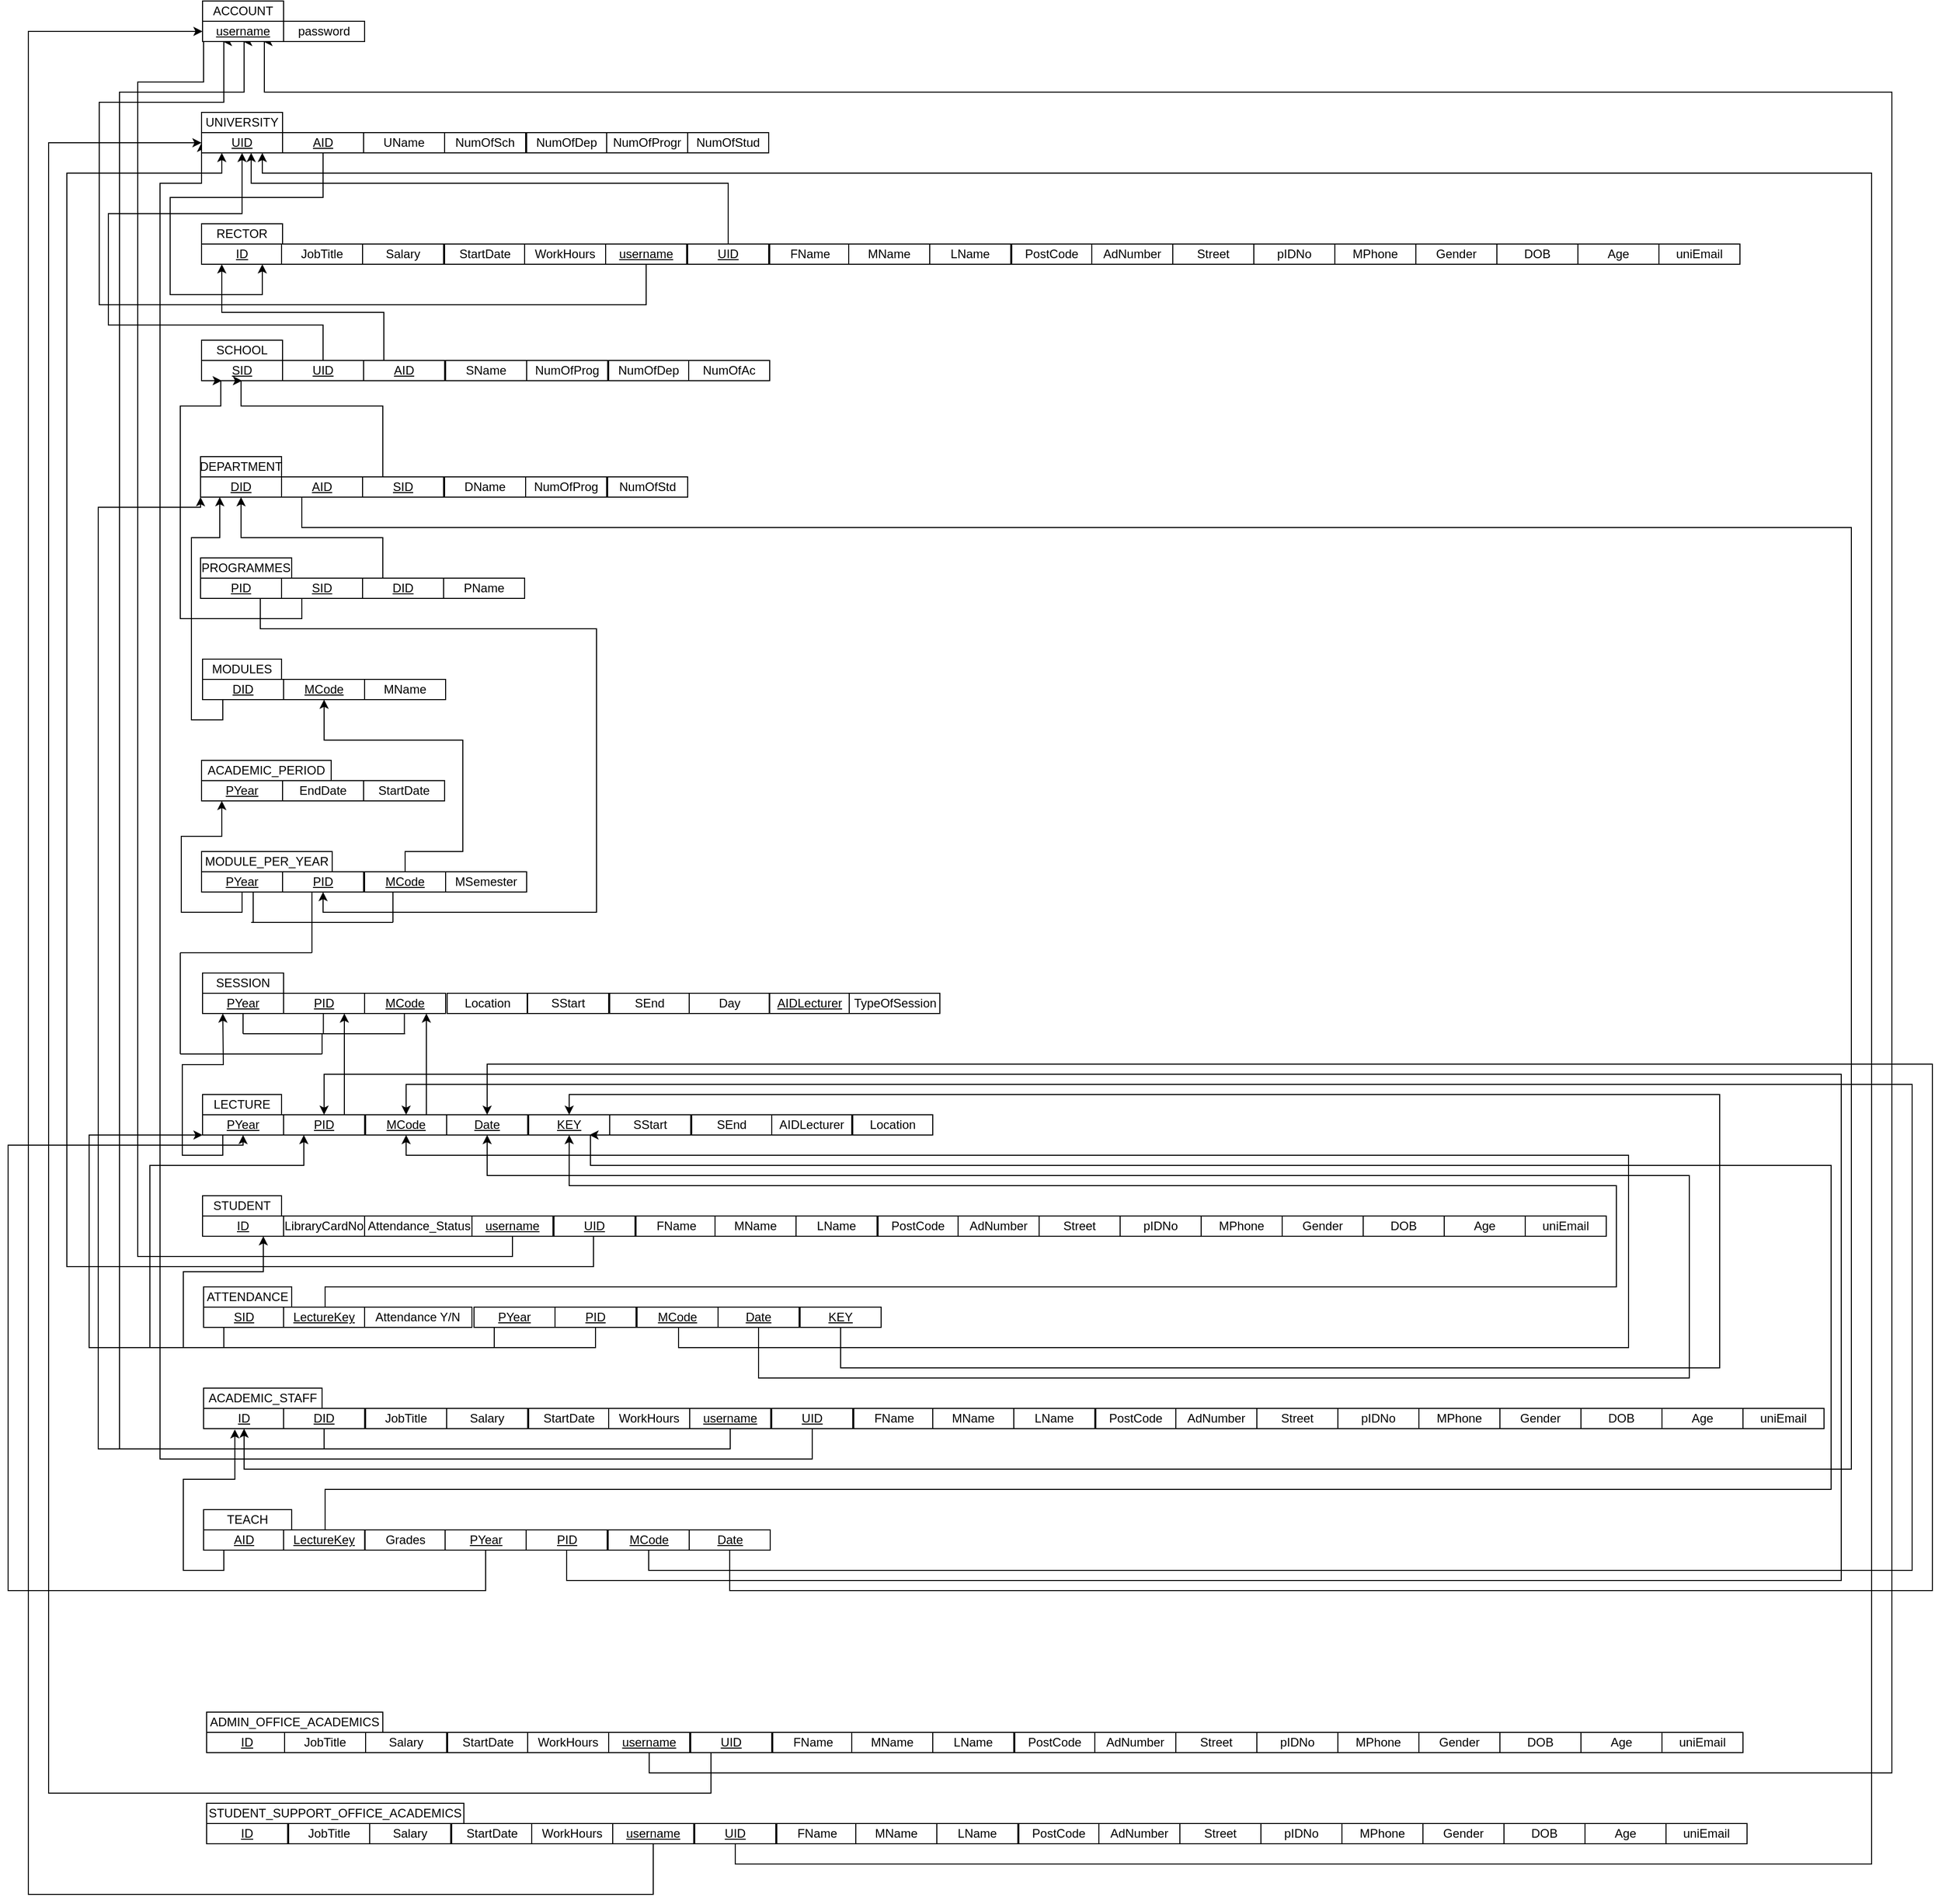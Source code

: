 <mxfile version="12.4.3" type="device" pages="1"><diagram id="Sl7F5r9Hze9BeYUYk-6X" name="Page-1"><mxGraphModel dx="3731" dy="1933" grid="1" gridSize="10" guides="1" tooltips="1" connect="1" arrows="1" fold="1" page="1" pageScale="1" pageWidth="1654" pageHeight="2336" math="0" shadow="0"><root><mxCell id="0"/><mxCell id="1" parent="0"/><mxCell id="nQgm9QB80G5k59cQRnIC-280" style="edgeStyle=orthogonalEdgeStyle;rounded=0;orthogonalLoop=1;jettySize=auto;html=1;exitX=0.5;exitY=1;exitDx=0;exitDy=0;entryX=0.25;entryY=1;entryDx=0;entryDy=0;" edge="1" parent="1" source="nQgm9QB80G5k59cQRnIC-277" target="nQgm9QB80G5k59cQRnIC-40"><mxGeometry relative="1" as="geometry"><Array as="points"><mxPoint x="460" y="530"/><mxPoint x="-80" y="530"/><mxPoint x="-80" y="330"/><mxPoint x="43" y="330"/></Array></mxGeometry></mxCell><mxCell id="nQgm9QB80G5k59cQRnIC-295" style="edgeStyle=orthogonalEdgeStyle;rounded=0;orthogonalLoop=1;jettySize=auto;html=1;exitX=0.5;exitY=1;exitDx=0;exitDy=0;entryX=0;entryY=0.5;entryDx=0;entryDy=0;" edge="1" parent="1" source="nQgm9QB80G5k59cQRnIC-294" target="nQgm9QB80G5k59cQRnIC-40"><mxGeometry relative="1" as="geometry"><Array as="points"><mxPoint x="328" y="1470"/><mxPoint x="-42" y="1470"/><mxPoint x="-42" y="310"/><mxPoint x="23" y="310"/></Array></mxGeometry></mxCell><mxCell id="nQgm9QB80G5k59cQRnIC-317" style="edgeStyle=orthogonalEdgeStyle;rounded=0;orthogonalLoop=1;jettySize=auto;html=1;exitX=0.5;exitY=1;exitDx=0;exitDy=0;entryX=0.5;entryY=1;entryDx=0;entryDy=0;" edge="1" parent="1" source="nQgm9QB80G5k59cQRnIC-316" target="nQgm9QB80G5k59cQRnIC-40"><mxGeometry relative="1" as="geometry"><Array as="points"><mxPoint x="543" y="1660"/><mxPoint x="-60" y="1660"/><mxPoint x="-60" y="320"/><mxPoint x="63" y="320"/></Array></mxGeometry></mxCell><mxCell id="nQgm9QB80G5k59cQRnIC-356" style="edgeStyle=orthogonalEdgeStyle;rounded=0;orthogonalLoop=1;jettySize=auto;html=1;exitX=0.5;exitY=1;exitDx=0;exitDy=0;entryX=0.75;entryY=1;entryDx=0;entryDy=0;" edge="1" parent="1" source="nQgm9QB80G5k59cQRnIC-353" target="nQgm9QB80G5k59cQRnIC-40"><mxGeometry relative="1" as="geometry"><mxPoint x="90" y="90" as="targetPoint"/><Array as="points"><mxPoint x="463" y="1980"/><mxPoint x="1690" y="1980"/><mxPoint x="1690" y="320"/><mxPoint x="83" y="320"/></Array></mxGeometry></mxCell><mxCell id="nQgm9QB80G5k59cQRnIC-40" value="username" style="rounded=0;whiteSpace=wrap;html=1;fontStyle=4" vertex="1" parent="1"><mxGeometry x="22" y="250" width="80" height="20" as="geometry"/></mxCell><mxCell id="nQgm9QB80G5k59cQRnIC-41" value="password" style="rounded=0;whiteSpace=wrap;html=1;fontStyle=0" vertex="1" parent="1"><mxGeometry x="102" y="250" width="80" height="20" as="geometry"/></mxCell><mxCell id="nQgm9QB80G5k59cQRnIC-50" value="ACCOUNT" style="rounded=0;whiteSpace=wrap;html=1;" vertex="1" parent="1"><mxGeometry x="22" y="230" width="80" height="20" as="geometry"/></mxCell><mxCell id="nQgm9QB80G5k59cQRnIC-296" style="edgeStyle=orthogonalEdgeStyle;rounded=0;orthogonalLoop=1;jettySize=auto;html=1;entryX=0.5;entryY=0;entryDx=0;entryDy=0;exitX=0.5;exitY=0;exitDx=0;exitDy=0;" edge="1" parent="1" source="nQgm9QB80G5k59cQRnIC-275"><mxGeometry relative="1" as="geometry"><mxPoint x="70" y="380" as="targetPoint"/><Array as="points"><mxPoint x="541" y="410"/><mxPoint x="70" y="410"/><mxPoint x="70" y="380"/></Array></mxGeometry></mxCell><mxCell id="nQgm9QB80G5k59cQRnIC-297" style="edgeStyle=orthogonalEdgeStyle;rounded=0;orthogonalLoop=1;jettySize=auto;html=1;exitX=0.5;exitY=1;exitDx=0;exitDy=0;entryX=0.25;entryY=1;entryDx=0;entryDy=0;" edge="1" parent="1" source="nQgm9QB80G5k59cQRnIC-293" target="nQgm9QB80G5k59cQRnIC-70"><mxGeometry relative="1" as="geometry"><Array as="points"><mxPoint x="408" y="1480"/><mxPoint x="-112" y="1480"/><mxPoint x="-112" y="400"/><mxPoint x="41" y="400"/></Array></mxGeometry></mxCell><mxCell id="nQgm9QB80G5k59cQRnIC-359" style="edgeStyle=orthogonalEdgeStyle;rounded=0;orthogonalLoop=1;jettySize=auto;html=1;entryX=0.5;entryY=1;entryDx=0;entryDy=0;exitX=0.5;exitY=1;exitDx=0;exitDy=0;" edge="1" parent="1" source="nQgm9QB80G5k59cQRnIC-314"><mxGeometry relative="1" as="geometry"><mxPoint x="21" y="370" as="targetPoint"/><Array as="points"><mxPoint x="624" y="1670"/><mxPoint x="-20" y="1670"/><mxPoint x="-20" y="410"/><mxPoint x="21" y="410"/></Array></mxGeometry></mxCell><mxCell id="nQgm9QB80G5k59cQRnIC-70" value="UID" style="rounded=0;whiteSpace=wrap;html=1;fontStyle=4" vertex="1" parent="1"><mxGeometry x="21" y="360" width="80" height="20" as="geometry"/></mxCell><mxCell id="nQgm9QB80G5k59cQRnIC-93" style="edgeStyle=orthogonalEdgeStyle;rounded=0;orthogonalLoop=1;jettySize=auto;html=1;exitX=0.5;exitY=1;exitDx=0;exitDy=0;entryX=0.75;entryY=1;entryDx=0;entryDy=0;" edge="1" parent="1" source="nQgm9QB80G5k59cQRnIC-71" target="nQgm9QB80G5k59cQRnIC-84"><mxGeometry relative="1" as="geometry"><Array as="points"><mxPoint x="141" y="424"/><mxPoint x="-10" y="424"/><mxPoint x="-10" y="520"/><mxPoint x="81" y="520"/></Array></mxGeometry></mxCell><mxCell id="nQgm9QB80G5k59cQRnIC-71" value="AID" style="rounded=0;whiteSpace=wrap;html=1;fontStyle=4" vertex="1" parent="1"><mxGeometry x="101" y="360" width="80" height="20" as="geometry"/></mxCell><mxCell id="nQgm9QB80G5k59cQRnIC-72" value="NumOfSch" style="rounded=0;whiteSpace=wrap;html=1;" vertex="1" parent="1"><mxGeometry x="261" y="360" width="80" height="20" as="geometry"/></mxCell><mxCell id="nQgm9QB80G5k59cQRnIC-73" value="UName" style="rounded=0;whiteSpace=wrap;html=1;" vertex="1" parent="1"><mxGeometry x="181" y="360" width="80" height="20" as="geometry"/></mxCell><mxCell id="nQgm9QB80G5k59cQRnIC-74" value="NumOfDep" style="rounded=0;whiteSpace=wrap;html=1;" vertex="1" parent="1"><mxGeometry x="342" y="360" width="79" height="20" as="geometry"/></mxCell><mxCell id="nQgm9QB80G5k59cQRnIC-76" value="NumOfProgr" style="rounded=0;whiteSpace=wrap;html=1;" vertex="1" parent="1"><mxGeometry x="421" y="360" width="80" height="20" as="geometry"/></mxCell><mxCell id="nQgm9QB80G5k59cQRnIC-77" value="NumOfStud" style="rounded=0;whiteSpace=wrap;html=1;" vertex="1" parent="1"><mxGeometry x="501" y="360" width="80" height="20" as="geometry"/></mxCell><mxCell id="nQgm9QB80G5k59cQRnIC-78" value="UNIVERSITY" style="rounded=0;whiteSpace=wrap;html=1;" vertex="1" parent="1"><mxGeometry x="21" y="340" width="80" height="20" as="geometry"/></mxCell><mxCell id="nQgm9QB80G5k59cQRnIC-84" value="ID" style="rounded=0;whiteSpace=wrap;html=1;fontStyle=4" vertex="1" parent="1"><mxGeometry x="21" y="470" width="80" height="20" as="geometry"/></mxCell><mxCell id="nQgm9QB80G5k59cQRnIC-91" value="RECTOR" style="rounded=0;whiteSpace=wrap;html=1;" vertex="1" parent="1"><mxGeometry x="21" y="450" width="80" height="20" as="geometry"/></mxCell><mxCell id="nQgm9QB80G5k59cQRnIC-96" value="SID" style="rounded=0;whiteSpace=wrap;html=1;fontStyle=4" vertex="1" parent="1"><mxGeometry x="21" y="585" width="80" height="20" as="geometry"/></mxCell><mxCell id="nQgm9QB80G5k59cQRnIC-107" style="edgeStyle=orthogonalEdgeStyle;rounded=0;orthogonalLoop=1;jettySize=auto;html=1;exitX=0.5;exitY=0;exitDx=0;exitDy=0;entryX=0.5;entryY=1;entryDx=0;entryDy=0;" edge="1" parent="1" source="nQgm9QB80G5k59cQRnIC-97" target="nQgm9QB80G5k59cQRnIC-70"><mxGeometry relative="1" as="geometry"><Array as="points"><mxPoint x="141" y="550"/><mxPoint x="-71" y="550"/><mxPoint x="-71" y="440"/><mxPoint x="61" y="440"/></Array></mxGeometry></mxCell><mxCell id="nQgm9QB80G5k59cQRnIC-97" value="UID" style="rounded=0;whiteSpace=wrap;html=1;fontStyle=4" vertex="1" parent="1"><mxGeometry x="101" y="585" width="80" height="20" as="geometry"/></mxCell><mxCell id="nQgm9QB80G5k59cQRnIC-98" value="NumOfProg" style="rounded=0;whiteSpace=wrap;html=1;" vertex="1" parent="1"><mxGeometry x="342" y="585" width="80" height="20" as="geometry"/></mxCell><mxCell id="nQgm9QB80G5k59cQRnIC-106" style="edgeStyle=orthogonalEdgeStyle;rounded=0;orthogonalLoop=1;jettySize=auto;html=1;exitX=0.25;exitY=0;exitDx=0;exitDy=0;entryX=0.25;entryY=1;entryDx=0;entryDy=0;" edge="1" parent="1" source="nQgm9QB80G5k59cQRnIC-99" target="nQgm9QB80G5k59cQRnIC-84"><mxGeometry relative="1" as="geometry"/></mxCell><mxCell id="nQgm9QB80G5k59cQRnIC-99" value="AID" style="rounded=0;whiteSpace=wrap;html=1;fontStyle=4" vertex="1" parent="1"><mxGeometry x="181" y="585" width="80" height="20" as="geometry"/></mxCell><mxCell id="nQgm9QB80G5k59cQRnIC-100" value="NumOfDep" style="rounded=0;whiteSpace=wrap;html=1;" vertex="1" parent="1"><mxGeometry x="423" y="585" width="79" height="20" as="geometry"/></mxCell><mxCell id="nQgm9QB80G5k59cQRnIC-101" value="NumOfAc" style="rounded=0;whiteSpace=wrap;html=1;" vertex="1" parent="1"><mxGeometry x="502" y="585" width="80" height="20" as="geometry"/></mxCell><mxCell id="nQgm9QB80G5k59cQRnIC-103" value="SCHOOL" style="rounded=0;whiteSpace=wrap;html=1;" vertex="1" parent="1"><mxGeometry x="21" y="565" width="80" height="20" as="geometry"/></mxCell><mxCell id="nQgm9QB80G5k59cQRnIC-108" value="SName" style="rounded=0;whiteSpace=wrap;html=1;fontStyle=0" vertex="1" parent="1"><mxGeometry x="262" y="585" width="80" height="20" as="geometry"/></mxCell><mxCell id="nQgm9QB80G5k59cQRnIC-109" value="DID" style="rounded=0;whiteSpace=wrap;html=1;fontStyle=4" vertex="1" parent="1"><mxGeometry x="20" y="700" width="80" height="20" as="geometry"/></mxCell><mxCell id="nQgm9QB80G5k59cQRnIC-230" style="edgeStyle=orthogonalEdgeStyle;rounded=0;orthogonalLoop=1;jettySize=auto;html=1;exitX=0.25;exitY=1;exitDx=0;exitDy=0;entryX=0.5;entryY=1;entryDx=0;entryDy=0;" edge="1" parent="1" source="nQgm9QB80G5k59cQRnIC-110" target="nQgm9QB80G5k59cQRnIC-226"><mxGeometry relative="1" as="geometry"><Array as="points"><mxPoint x="120" y="750"/><mxPoint x="1650" y="750"/><mxPoint x="1650" y="1680"/><mxPoint x="63" y="1680"/></Array></mxGeometry></mxCell><mxCell id="nQgm9QB80G5k59cQRnIC-110" value="AID" style="rounded=0;whiteSpace=wrap;html=1;fontStyle=4" vertex="1" parent="1"><mxGeometry x="100" y="700" width="80" height="20" as="geometry"/></mxCell><mxCell id="nQgm9QB80G5k59cQRnIC-111" value="NumOfProg" style="rounded=0;whiteSpace=wrap;html=1;" vertex="1" parent="1"><mxGeometry x="341" y="700" width="80" height="20" as="geometry"/></mxCell><mxCell id="nQgm9QB80G5k59cQRnIC-120" style="edgeStyle=orthogonalEdgeStyle;rounded=0;orthogonalLoop=1;jettySize=auto;html=1;exitX=0.25;exitY=0;exitDx=0;exitDy=0;entryX=0.5;entryY=1;entryDx=0;entryDy=0;" edge="1" parent="1" source="nQgm9QB80G5k59cQRnIC-112" target="nQgm9QB80G5k59cQRnIC-96"><mxGeometry relative="1" as="geometry"><Array as="points"><mxPoint x="200" y="630"/><mxPoint x="60" y="630"/></Array></mxGeometry></mxCell><mxCell id="nQgm9QB80G5k59cQRnIC-112" value="SID" style="rounded=0;whiteSpace=wrap;html=1;fontStyle=4" vertex="1" parent="1"><mxGeometry x="180" y="700" width="80" height="20" as="geometry"/></mxCell><mxCell id="nQgm9QB80G5k59cQRnIC-113" value="NumOfStd" style="rounded=0;whiteSpace=wrap;html=1;" vertex="1" parent="1"><mxGeometry x="422" y="700" width="79" height="20" as="geometry"/></mxCell><mxCell id="nQgm9QB80G5k59cQRnIC-115" value="DEPARTMENT" style="rounded=0;whiteSpace=wrap;html=1;" vertex="1" parent="1"><mxGeometry x="20" y="680" width="80" height="20" as="geometry"/></mxCell><mxCell id="nQgm9QB80G5k59cQRnIC-116" value="DName" style="rounded=0;whiteSpace=wrap;html=1;fontStyle=0" vertex="1" parent="1"><mxGeometry x="261" y="700" width="80" height="20" as="geometry"/></mxCell><mxCell id="nQgm9QB80G5k59cQRnIC-121" value="PID" style="rounded=0;whiteSpace=wrap;html=1;fontStyle=4" vertex="1" parent="1"><mxGeometry x="20" y="800" width="80" height="20" as="geometry"/></mxCell><mxCell id="nQgm9QB80G5k59cQRnIC-137" style="edgeStyle=orthogonalEdgeStyle;rounded=0;orthogonalLoop=1;jettySize=auto;html=1;exitX=0.25;exitY=1;exitDx=0;exitDy=0;entryX=0.25;entryY=1;entryDx=0;entryDy=0;" edge="1" parent="1" source="nQgm9QB80G5k59cQRnIC-122" target="nQgm9QB80G5k59cQRnIC-96"><mxGeometry relative="1" as="geometry"><Array as="points"><mxPoint x="120" y="840"/><mxPoint y="840"/><mxPoint y="630"/><mxPoint x="40" y="630"/></Array></mxGeometry></mxCell><mxCell id="nQgm9QB80G5k59cQRnIC-122" value="SID" style="rounded=0;whiteSpace=wrap;html=1;fontStyle=4" vertex="1" parent="1"><mxGeometry x="100" y="800" width="80" height="20" as="geometry"/></mxCell><mxCell id="nQgm9QB80G5k59cQRnIC-136" style="edgeStyle=orthogonalEdgeStyle;rounded=0;orthogonalLoop=1;jettySize=auto;html=1;exitX=0.25;exitY=0;exitDx=0;exitDy=0;entryX=0.5;entryY=1;entryDx=0;entryDy=0;" edge="1" parent="1" source="nQgm9QB80G5k59cQRnIC-124" target="nQgm9QB80G5k59cQRnIC-109"><mxGeometry relative="1" as="geometry"><Array as="points"><mxPoint x="199" y="760"/><mxPoint x="59" y="760"/></Array></mxGeometry></mxCell><mxCell id="nQgm9QB80G5k59cQRnIC-124" value="DID" style="rounded=0;whiteSpace=wrap;html=1;fontStyle=4" vertex="1" parent="1"><mxGeometry x="180" y="800" width="80" height="20" as="geometry"/></mxCell><mxCell id="nQgm9QB80G5k59cQRnIC-126" value="PROGRAMMES" style="rounded=0;whiteSpace=wrap;html=1;" vertex="1" parent="1"><mxGeometry x="20" y="780" width="90" height="20" as="geometry"/></mxCell><mxCell id="nQgm9QB80G5k59cQRnIC-135" value="PName" style="rounded=0;whiteSpace=wrap;html=1;fontStyle=0" vertex="1" parent="1"><mxGeometry x="260" y="800" width="80" height="20" as="geometry"/></mxCell><mxCell id="nQgm9QB80G5k59cQRnIC-143" style="edgeStyle=orthogonalEdgeStyle;rounded=0;orthogonalLoop=1;jettySize=auto;html=1;exitX=0.25;exitY=1;exitDx=0;exitDy=0;" edge="1" parent="1" source="nQgm9QB80G5k59cQRnIC-138" target="nQgm9QB80G5k59cQRnIC-109"><mxGeometry relative="1" as="geometry"><Array as="points"><mxPoint x="42" y="940"/><mxPoint x="11" y="940"/><mxPoint x="11" y="760"/><mxPoint x="39" y="760"/></Array></mxGeometry></mxCell><mxCell id="nQgm9QB80G5k59cQRnIC-138" value="DID" style="rounded=0;whiteSpace=wrap;html=1;fontStyle=4" vertex="1" parent="1"><mxGeometry x="22" y="900" width="80" height="20" as="geometry"/></mxCell><mxCell id="nQgm9QB80G5k59cQRnIC-140" value="MCode" style="rounded=0;whiteSpace=wrap;html=1;fontStyle=4" vertex="1" parent="1"><mxGeometry x="102" y="900" width="80" height="20" as="geometry"/></mxCell><mxCell id="nQgm9QB80G5k59cQRnIC-141" value="MODULES" style="rounded=0;whiteSpace=wrap;html=1;" vertex="1" parent="1"><mxGeometry x="22" y="880" width="78" height="20" as="geometry"/></mxCell><mxCell id="nQgm9QB80G5k59cQRnIC-144" value="MName" style="rounded=0;whiteSpace=wrap;html=1;fontStyle=0" vertex="1" parent="1"><mxGeometry x="182" y="900" width="80" height="20" as="geometry"/></mxCell><mxCell id="nQgm9QB80G5k59cQRnIC-145" value="StartDate" style="rounded=0;whiteSpace=wrap;html=1;fontStyle=0" vertex="1" parent="1"><mxGeometry x="181" y="1000" width="80" height="20" as="geometry"/></mxCell><mxCell id="nQgm9QB80G5k59cQRnIC-146" value="EndDate" style="rounded=0;whiteSpace=wrap;html=1;fontStyle=0" vertex="1" parent="1"><mxGeometry x="101" y="1000" width="80" height="20" as="geometry"/></mxCell><mxCell id="nQgm9QB80G5k59cQRnIC-147" value="PYear" style="rounded=0;whiteSpace=wrap;html=1;fontStyle=4" vertex="1" parent="1"><mxGeometry x="21" y="1000" width="80" height="20" as="geometry"/></mxCell><mxCell id="nQgm9QB80G5k59cQRnIC-148" value="ACADEMIC_PERIOD" style="rounded=0;whiteSpace=wrap;html=1;" vertex="1" parent="1"><mxGeometry x="21" y="980" width="128" height="20" as="geometry"/></mxCell><mxCell id="nQgm9QB80G5k59cQRnIC-157" style="edgeStyle=orthogonalEdgeStyle;rounded=0;orthogonalLoop=1;jettySize=auto;html=1;exitX=0.5;exitY=1;exitDx=0;exitDy=0;entryX=0.25;entryY=1;entryDx=0;entryDy=0;" edge="1" parent="1" source="nQgm9QB80G5k59cQRnIC-152" target="nQgm9QB80G5k59cQRnIC-147"><mxGeometry relative="1" as="geometry"/></mxCell><mxCell id="nQgm9QB80G5k59cQRnIC-152" value="PYear" style="rounded=0;whiteSpace=wrap;html=1;fontStyle=4" vertex="1" parent="1"><mxGeometry x="21" y="1090" width="80" height="20" as="geometry"/></mxCell><mxCell id="nQgm9QB80G5k59cQRnIC-158" style="edgeStyle=orthogonalEdgeStyle;rounded=0;orthogonalLoop=1;jettySize=auto;html=1;exitX=0.75;exitY=1;exitDx=0;exitDy=0;entryX=0.5;entryY=1;entryDx=0;entryDy=0;" edge="1" parent="1" source="nQgm9QB80G5k59cQRnIC-121" target="nQgm9QB80G5k59cQRnIC-153"><mxGeometry relative="1" as="geometry"><Array as="points"><mxPoint x="79" y="850"/><mxPoint x="411" y="850"/><mxPoint x="411" y="1130"/><mxPoint x="141" y="1130"/></Array></mxGeometry></mxCell><mxCell id="nQgm9QB80G5k59cQRnIC-153" value="PID" style="rounded=0;whiteSpace=wrap;html=1;fontStyle=4" vertex="1" parent="1"><mxGeometry x="101" y="1090" width="80" height="20" as="geometry"/></mxCell><mxCell id="nQgm9QB80G5k59cQRnIC-155" value="MODULE_PER_YEAR" style="rounded=0;whiteSpace=wrap;html=1;" vertex="1" parent="1"><mxGeometry x="21" y="1070" width="129" height="20" as="geometry"/></mxCell><mxCell id="nQgm9QB80G5k59cQRnIC-160" style="edgeStyle=orthogonalEdgeStyle;rounded=0;orthogonalLoop=1;jettySize=auto;html=1;exitX=0.5;exitY=0;exitDx=0;exitDy=0;entryX=0.5;entryY=1;entryDx=0;entryDy=0;" edge="1" parent="1" source="nQgm9QB80G5k59cQRnIC-159" target="nQgm9QB80G5k59cQRnIC-140"><mxGeometry relative="1" as="geometry"><Array as="points"><mxPoint x="222" y="1070"/><mxPoint x="279" y="1070"/><mxPoint x="279" y="960"/><mxPoint x="142" y="960"/></Array></mxGeometry></mxCell><mxCell id="nQgm9QB80G5k59cQRnIC-159" value="MCode" style="rounded=0;whiteSpace=wrap;html=1;fontStyle=4" vertex="1" parent="1"><mxGeometry x="182" y="1090" width="80" height="20" as="geometry"/></mxCell><mxCell id="nQgm9QB80G5k59cQRnIC-161" value="MSemester" style="rounded=0;whiteSpace=wrap;html=1;fontStyle=0" vertex="1" parent="1"><mxGeometry x="262" y="1090" width="80" height="20" as="geometry"/></mxCell><mxCell id="nQgm9QB80G5k59cQRnIC-162" value="PYear" style="rounded=0;whiteSpace=wrap;html=1;fontStyle=4" vertex="1" parent="1"><mxGeometry x="22" y="1210" width="80" height="20" as="geometry"/></mxCell><mxCell id="nQgm9QB80G5k59cQRnIC-163" value="PID" style="rounded=0;whiteSpace=wrap;html=1;fontStyle=4" vertex="1" parent="1"><mxGeometry x="102" y="1210" width="80" height="20" as="geometry"/></mxCell><mxCell id="nQgm9QB80G5k59cQRnIC-164" value="SStart" style="rounded=0;whiteSpace=wrap;html=1;" vertex="1" parent="1"><mxGeometry x="343" y="1210" width="80" height="20" as="geometry"/></mxCell><mxCell id="nQgm9QB80G5k59cQRnIC-165" value="MCode" style="rounded=0;whiteSpace=wrap;html=1;fontStyle=4" vertex="1" parent="1"><mxGeometry x="182" y="1210" width="80" height="20" as="geometry"/></mxCell><mxCell id="nQgm9QB80G5k59cQRnIC-166" value="SEnd" style="rounded=0;whiteSpace=wrap;html=1;" vertex="1" parent="1"><mxGeometry x="424" y="1210" width="79" height="20" as="geometry"/></mxCell><mxCell id="nQgm9QB80G5k59cQRnIC-167" value="SESSION" style="rounded=0;whiteSpace=wrap;html=1;" vertex="1" parent="1"><mxGeometry x="22" y="1190" width="80" height="20" as="geometry"/></mxCell><mxCell id="nQgm9QB80G5k59cQRnIC-172" value="" style="endArrow=none;html=1;entryX=0.5;entryY=1;entryDx=0;entryDy=0;" edge="1" parent="1" target="nQgm9QB80G5k59cQRnIC-162"><mxGeometry width="50" height="50" relative="1" as="geometry"><mxPoint x="62" y="1250" as="sourcePoint"/><mxPoint x="90" y="1260" as="targetPoint"/></mxGeometry></mxCell><mxCell id="nQgm9QB80G5k59cQRnIC-173" value="" style="endArrow=none;html=1;entryX=0.5;entryY=1;entryDx=0;entryDy=0;" edge="1" parent="1"><mxGeometry width="50" height="50" relative="1" as="geometry"><mxPoint x="141.29" y="1250" as="sourcePoint"/><mxPoint x="141.29" y="1230" as="targetPoint"/></mxGeometry></mxCell><mxCell id="nQgm9QB80G5k59cQRnIC-174" value="" style="endArrow=none;html=1;entryX=0.5;entryY=1;entryDx=0;entryDy=0;" edge="1" parent="1"><mxGeometry width="50" height="50" relative="1" as="geometry"><mxPoint x="221.29" y="1250" as="sourcePoint"/><mxPoint x="221.29" y="1230" as="targetPoint"/></mxGeometry></mxCell><mxCell id="nQgm9QB80G5k59cQRnIC-175" value="" style="endArrow=none;html=1;" edge="1" parent="1"><mxGeometry width="50" height="50" relative="1" as="geometry"><mxPoint x="62" y="1250" as="sourcePoint"/><mxPoint x="222" y="1250" as="targetPoint"/></mxGeometry></mxCell><mxCell id="nQgm9QB80G5k59cQRnIC-177" value="" style="endArrow=none;html=1;entryX=0.5;entryY=1;entryDx=0;entryDy=0;" edge="1" parent="1"><mxGeometry width="50" height="50" relative="1" as="geometry"><mxPoint x="72" y="1140" as="sourcePoint"/><mxPoint x="72" y="1110" as="targetPoint"/></mxGeometry></mxCell><mxCell id="nQgm9QB80G5k59cQRnIC-178" value="" style="endArrow=none;html=1;" edge="1" parent="1"><mxGeometry width="50" height="50" relative="1" as="geometry"><mxPoint x="130" y="1140" as="sourcePoint"/><mxPoint x="130" y="1110" as="targetPoint"/></mxGeometry></mxCell><mxCell id="nQgm9QB80G5k59cQRnIC-179" value="" style="endArrow=none;html=1;" edge="1" parent="1"><mxGeometry width="50" height="50" relative="1" as="geometry"><mxPoint x="210" y="1140" as="sourcePoint"/><mxPoint x="210" y="1110" as="targetPoint"/></mxGeometry></mxCell><mxCell id="nQgm9QB80G5k59cQRnIC-180" value="" style="endArrow=none;html=1;" edge="1" parent="1"><mxGeometry width="50" height="50" relative="1" as="geometry"><mxPoint x="70" y="1140" as="sourcePoint"/><mxPoint x="210" y="1140" as="targetPoint"/></mxGeometry></mxCell><mxCell id="nQgm9QB80G5k59cQRnIC-182" value="" style="endArrow=none;html=1;" edge="1" parent="1"><mxGeometry width="50" height="50" relative="1" as="geometry"><mxPoint x="140" y="1270" as="sourcePoint"/><mxPoint x="140" y="1250" as="targetPoint"/></mxGeometry></mxCell><mxCell id="nQgm9QB80G5k59cQRnIC-183" value="" style="endArrow=none;html=1;" edge="1" parent="1"><mxGeometry width="50" height="50" relative="1" as="geometry"><mxPoint x="140" y="1270" as="sourcePoint"/><mxPoint y="1270" as="targetPoint"/></mxGeometry></mxCell><mxCell id="nQgm9QB80G5k59cQRnIC-184" value="" style="endArrow=none;html=1;" edge="1" parent="1"><mxGeometry width="50" height="50" relative="1" as="geometry"><mxPoint y="1170" as="sourcePoint"/><mxPoint y="1270" as="targetPoint"/><Array as="points"/></mxGeometry></mxCell><mxCell id="nQgm9QB80G5k59cQRnIC-185" value="" style="endArrow=none;html=1;" edge="1" parent="1"><mxGeometry width="50" height="50" relative="1" as="geometry"><mxPoint y="1170" as="sourcePoint"/><mxPoint x="130" y="1170" as="targetPoint"/></mxGeometry></mxCell><mxCell id="nQgm9QB80G5k59cQRnIC-186" value="" style="endArrow=none;html=1;" edge="1" parent="1"><mxGeometry width="50" height="50" relative="1" as="geometry"><mxPoint x="130" y="1140" as="sourcePoint"/><mxPoint x="130" y="1170" as="targetPoint"/></mxGeometry></mxCell><mxCell id="nQgm9QB80G5k59cQRnIC-187" value="AIDLecturer" style="rounded=0;whiteSpace=wrap;html=1;fontStyle=4" vertex="1" parent="1"><mxGeometry x="582" y="1210" width="79" height="20" as="geometry"/></mxCell><mxCell id="nQgm9QB80G5k59cQRnIC-188" value="Day" style="rounded=0;whiteSpace=wrap;html=1;" vertex="1" parent="1"><mxGeometry x="502.5" y="1210" width="79" height="20" as="geometry"/></mxCell><mxCell id="nQgm9QB80G5k59cQRnIC-189" value="Location" style="rounded=0;whiteSpace=wrap;html=1;" vertex="1" parent="1"><mxGeometry x="263.5" y="1210" width="79" height="20" as="geometry"/></mxCell><mxCell id="nQgm9QB80G5k59cQRnIC-206" style="edgeStyle=orthogonalEdgeStyle;rounded=0;orthogonalLoop=1;jettySize=auto;html=1;exitX=0.25;exitY=1;exitDx=0;exitDy=0;" edge="1" parent="1" source="nQgm9QB80G5k59cQRnIC-191"><mxGeometry relative="1" as="geometry"><mxPoint x="42" y="1230" as="targetPoint"/></mxGeometry></mxCell><mxCell id="nQgm9QB80G5k59cQRnIC-191" value="PYear" style="rounded=0;whiteSpace=wrap;html=1;fontStyle=4" vertex="1" parent="1"><mxGeometry x="22" y="1330" width="80" height="20" as="geometry"/></mxCell><mxCell id="nQgm9QB80G5k59cQRnIC-209" style="edgeStyle=orthogonalEdgeStyle;rounded=0;orthogonalLoop=1;jettySize=auto;html=1;exitX=0.75;exitY=0;exitDx=0;exitDy=0;entryX=0.75;entryY=1;entryDx=0;entryDy=0;" edge="1" parent="1" source="nQgm9QB80G5k59cQRnIC-192" target="nQgm9QB80G5k59cQRnIC-163"><mxGeometry relative="1" as="geometry"/></mxCell><mxCell id="nQgm9QB80G5k59cQRnIC-192" value="PID" style="rounded=0;whiteSpace=wrap;html=1;fontStyle=4" vertex="1" parent="1"><mxGeometry x="102" y="1330" width="80" height="20" as="geometry"/></mxCell><mxCell id="nQgm9QB80G5k59cQRnIC-193" value="LECTURE" style="rounded=0;whiteSpace=wrap;html=1;" vertex="1" parent="1"><mxGeometry x="22" y="1310" width="78" height="20" as="geometry"/></mxCell><mxCell id="nQgm9QB80G5k59cQRnIC-210" style="edgeStyle=orthogonalEdgeStyle;rounded=0;orthogonalLoop=1;jettySize=auto;html=1;exitX=0.75;exitY=0;exitDx=0;exitDy=0;" edge="1" parent="1" source="nQgm9QB80G5k59cQRnIC-194"><mxGeometry relative="1" as="geometry"><mxPoint x="243" y="1230" as="targetPoint"/></mxGeometry></mxCell><mxCell id="nQgm9QB80G5k59cQRnIC-194" value="MCode" style="rounded=0;whiteSpace=wrap;html=1;fontStyle=4" vertex="1" parent="1"><mxGeometry x="183" y="1330" width="80" height="20" as="geometry"/></mxCell><mxCell id="nQgm9QB80G5k59cQRnIC-195" value="Date" style="rounded=0;whiteSpace=wrap;html=1;fontStyle=4" vertex="1" parent="1"><mxGeometry x="263" y="1330" width="80" height="20" as="geometry"/></mxCell><mxCell id="nQgm9QB80G5k59cQRnIC-200" value="SStart" style="rounded=0;whiteSpace=wrap;html=1;" vertex="1" parent="1"><mxGeometry x="424" y="1330" width="80" height="20" as="geometry"/></mxCell><mxCell id="nQgm9QB80G5k59cQRnIC-201" value="SEnd" style="rounded=0;whiteSpace=wrap;html=1;" vertex="1" parent="1"><mxGeometry x="505" y="1330" width="79" height="20" as="geometry"/></mxCell><mxCell id="nQgm9QB80G5k59cQRnIC-202" value="AIDLecturer" style="rounded=0;whiteSpace=wrap;html=1;fontStyle=0" vertex="1" parent="1"><mxGeometry x="584" y="1330" width="79" height="20" as="geometry"/></mxCell><mxCell id="nQgm9QB80G5k59cQRnIC-204" value="Location" style="rounded=0;whiteSpace=wrap;html=1;" vertex="1" parent="1"><mxGeometry x="664" y="1330" width="79" height="20" as="geometry"/></mxCell><mxCell id="nQgm9QB80G5k59cQRnIC-211" value="Attendance_Status" style="rounded=0;whiteSpace=wrap;html=1;fontStyle=0" vertex="1" parent="1"><mxGeometry x="182" y="1430" width="108" height="20" as="geometry"/></mxCell><mxCell id="nQgm9QB80G5k59cQRnIC-212" value="LibraryCardNo" style="rounded=0;whiteSpace=wrap;html=1;fontStyle=0" vertex="1" parent="1"><mxGeometry x="102" y="1430" width="80" height="20" as="geometry"/></mxCell><mxCell id="nQgm9QB80G5k59cQRnIC-213" value="ID" style="rounded=0;whiteSpace=wrap;html=1;fontStyle=4" vertex="1" parent="1"><mxGeometry x="22" y="1430" width="80" height="20" as="geometry"/></mxCell><mxCell id="nQgm9QB80G5k59cQRnIC-214" value="STUDENT" style="rounded=0;whiteSpace=wrap;html=1;" vertex="1" parent="1"><mxGeometry x="22" y="1410" width="78" height="20" as="geometry"/></mxCell><mxCell id="nQgm9QB80G5k59cQRnIC-216" value="Attendance Y/N" style="rounded=0;whiteSpace=wrap;html=1;fontStyle=0" vertex="1" parent="1"><mxGeometry x="181" y="1520" width="107" height="20" as="geometry"/></mxCell><mxCell id="nQgm9QB80G5k59cQRnIC-223" style="edgeStyle=orthogonalEdgeStyle;rounded=0;orthogonalLoop=1;jettySize=auto;html=1;exitX=0.25;exitY=1;exitDx=0;exitDy=0;entryX=0.75;entryY=1;entryDx=0;entryDy=0;" edge="1" parent="1" source="nQgm9QB80G5k59cQRnIC-218" target="nQgm9QB80G5k59cQRnIC-213"><mxGeometry relative="1" as="geometry"/></mxCell><mxCell id="nQgm9QB80G5k59cQRnIC-218" value="SID" style="rounded=0;whiteSpace=wrap;html=1;fontStyle=4" vertex="1" parent="1"><mxGeometry x="23" y="1520" width="80" height="20" as="geometry"/></mxCell><mxCell id="nQgm9QB80G5k59cQRnIC-219" value="ATTENDANCE" style="rounded=0;whiteSpace=wrap;html=1;" vertex="1" parent="1"><mxGeometry x="23" y="1500" width="87" height="20" as="geometry"/></mxCell><mxCell id="nQgm9QB80G5k59cQRnIC-220" value="KEY" style="rounded=0;whiteSpace=wrap;html=1;fontStyle=4" vertex="1" parent="1"><mxGeometry x="344" y="1330" width="80" height="20" as="geometry"/></mxCell><mxCell id="nQgm9QB80G5k59cQRnIC-222" style="edgeStyle=orthogonalEdgeStyle;rounded=0;orthogonalLoop=1;jettySize=auto;html=1;exitX=0.5;exitY=0;exitDx=0;exitDy=0;" edge="1" parent="1" source="nQgm9QB80G5k59cQRnIC-221" target="nQgm9QB80G5k59cQRnIC-220"><mxGeometry relative="1" as="geometry"><Array as="points"><mxPoint x="143" y="1500"/><mxPoint x="1418" y="1500"/><mxPoint x="1418" y="1400"/><mxPoint x="384" y="1400"/></Array></mxGeometry></mxCell><mxCell id="nQgm9QB80G5k59cQRnIC-221" value="LectureKey" style="rounded=0;whiteSpace=wrap;html=1;fontStyle=4" vertex="1" parent="1"><mxGeometry x="102" y="1520" width="80" height="20" as="geometry"/></mxCell><mxCell id="nQgm9QB80G5k59cQRnIC-226" value="ID" style="rounded=0;whiteSpace=wrap;html=1;fontStyle=4" vertex="1" parent="1"><mxGeometry x="23" y="1620" width="80" height="20" as="geometry"/></mxCell><mxCell id="nQgm9QB80G5k59cQRnIC-227" value="ACADEMIC_STAFF" style="rounded=0;whiteSpace=wrap;html=1;" vertex="1" parent="1"><mxGeometry x="23" y="1600" width="117" height="20" as="geometry"/></mxCell><mxCell id="nQgm9QB80G5k59cQRnIC-298" style="edgeStyle=orthogonalEdgeStyle;rounded=0;orthogonalLoop=1;jettySize=auto;html=1;exitX=0.5;exitY=1;exitDx=0;exitDy=0;entryX=0;entryY=1;entryDx=0;entryDy=0;" edge="1" parent="1" source="nQgm9QB80G5k59cQRnIC-228" target="nQgm9QB80G5k59cQRnIC-109"><mxGeometry relative="1" as="geometry"><Array as="points"><mxPoint x="142" y="1660"/><mxPoint x="-81" y="1660"/><mxPoint x="-81" y="730"/><mxPoint x="20" y="730"/></Array></mxGeometry></mxCell><mxCell id="nQgm9QB80G5k59cQRnIC-228" value="DID" style="rounded=0;whiteSpace=wrap;html=1;fontStyle=4" vertex="1" parent="1"><mxGeometry x="102" y="1620" width="80" height="20" as="geometry"/></mxCell><mxCell id="nQgm9QB80G5k59cQRnIC-236" style="edgeStyle=orthogonalEdgeStyle;rounded=0;orthogonalLoop=1;jettySize=auto;html=1;exitX=0.25;exitY=1;exitDx=0;exitDy=0;entryX=0.386;entryY=1.035;entryDx=0;entryDy=0;entryPerimeter=0;" edge="1" parent="1" source="nQgm9QB80G5k59cQRnIC-233" target="nQgm9QB80G5k59cQRnIC-226"><mxGeometry relative="1" as="geometry"/></mxCell><mxCell id="nQgm9QB80G5k59cQRnIC-233" value="AID" style="rounded=0;whiteSpace=wrap;html=1;fontStyle=4" vertex="1" parent="1"><mxGeometry x="23" y="1740" width="80" height="20" as="geometry"/></mxCell><mxCell id="nQgm9QB80G5k59cQRnIC-234" value="TEACH" style="rounded=0;whiteSpace=wrap;html=1;" vertex="1" parent="1"><mxGeometry x="23" y="1720" width="87" height="20" as="geometry"/></mxCell><mxCell id="nQgm9QB80G5k59cQRnIC-238" style="edgeStyle=orthogonalEdgeStyle;rounded=0;orthogonalLoop=1;jettySize=auto;html=1;exitX=0.5;exitY=0;exitDx=0;exitDy=0;entryX=0.75;entryY=1;entryDx=0;entryDy=0;" edge="1" parent="1" source="nQgm9QB80G5k59cQRnIC-235" target="nQgm9QB80G5k59cQRnIC-220"><mxGeometry relative="1" as="geometry"><Array as="points"><mxPoint x="143" y="1740"/><mxPoint x="143" y="1700"/><mxPoint x="1630" y="1700"/><mxPoint x="1630" y="1380"/><mxPoint x="405" y="1380"/></Array></mxGeometry></mxCell><mxCell id="nQgm9QB80G5k59cQRnIC-235" value="LectureKey" style="rounded=0;whiteSpace=wrap;html=1;fontStyle=4" vertex="1" parent="1"><mxGeometry x="102" y="1740" width="80" height="20" as="geometry"/></mxCell><mxCell id="nQgm9QB80G5k59cQRnIC-239" value="Grades" style="rounded=0;whiteSpace=wrap;html=1;fontStyle=0" vertex="1" parent="1"><mxGeometry x="182.5" y="1740" width="79" height="20" as="geometry"/></mxCell><mxCell id="nQgm9QB80G5k59cQRnIC-246" value="ID" style="rounded=0;whiteSpace=wrap;html=1;fontStyle=4" vertex="1" parent="1"><mxGeometry x="26" y="1940" width="80" height="20" as="geometry"/></mxCell><mxCell id="nQgm9QB80G5k59cQRnIC-247" value="ADMIN_OFFICE_ACADEMICS" style="rounded=0;whiteSpace=wrap;html=1;" vertex="1" parent="1"><mxGeometry x="26" y="1920" width="174" height="20" as="geometry"/></mxCell><mxCell id="nQgm9QB80G5k59cQRnIC-249" value="ID" style="rounded=0;whiteSpace=wrap;html=1;fontStyle=4" vertex="1" parent="1"><mxGeometry x="26" y="2030" width="80" height="20" as="geometry"/></mxCell><mxCell id="nQgm9QB80G5k59cQRnIC-250" value="STUDENT_SUPPORT_OFFICE_ACADEMICS" style="rounded=0;whiteSpace=wrap;html=1;" vertex="1" parent="1"><mxGeometry x="26" y="2010" width="254" height="20" as="geometry"/></mxCell><mxCell id="nQgm9QB80G5k59cQRnIC-260" value="FName" style="rounded=0;whiteSpace=wrap;html=1;" vertex="1" parent="1"><mxGeometry x="582" y="470" width="80" height="20" as="geometry"/></mxCell><mxCell id="nQgm9QB80G5k59cQRnIC-261" value="LName" style="rounded=0;whiteSpace=wrap;html=1;" vertex="1" parent="1"><mxGeometry x="740" y="470" width="80" height="20" as="geometry"/></mxCell><mxCell id="nQgm9QB80G5k59cQRnIC-262" value="MName" style="rounded=0;whiteSpace=wrap;html=1;" vertex="1" parent="1"><mxGeometry x="660" y="470" width="80" height="20" as="geometry"/></mxCell><mxCell id="nQgm9QB80G5k59cQRnIC-263" value="PostCode" style="rounded=0;whiteSpace=wrap;html=1;" vertex="1" parent="1"><mxGeometry x="821" y="470" width="79" height="20" as="geometry"/></mxCell><mxCell id="nQgm9QB80G5k59cQRnIC-264" value="pIDNo" style="rounded=0;whiteSpace=wrap;html=1;" vertex="1" parent="1"><mxGeometry x="1060" y="470" width="80" height="20" as="geometry"/></mxCell><mxCell id="nQgm9QB80G5k59cQRnIC-265" value="AdNumber" style="rounded=0;whiteSpace=wrap;html=1;" vertex="1" parent="1"><mxGeometry x="900" y="470" width="80" height="20" as="geometry"/></mxCell><mxCell id="nQgm9QB80G5k59cQRnIC-266" value="Street" style="rounded=0;whiteSpace=wrap;html=1;" vertex="1" parent="1"><mxGeometry x="980" y="470" width="80" height="20" as="geometry"/></mxCell><mxCell id="nQgm9QB80G5k59cQRnIC-267" value="Age" style="rounded=0;whiteSpace=wrap;html=1;" vertex="1" parent="1"><mxGeometry x="1380" y="470" width="80" height="20" as="geometry"/></mxCell><mxCell id="nQgm9QB80G5k59cQRnIC-268" value="MPhone" style="rounded=0;whiteSpace=wrap;html=1;" vertex="1" parent="1"><mxGeometry x="1140" y="470" width="80" height="20" as="geometry"/></mxCell><mxCell id="nQgm9QB80G5k59cQRnIC-269" value="Gender" style="rounded=0;whiteSpace=wrap;html=1;" vertex="1" parent="1"><mxGeometry x="1220" y="470" width="80" height="20" as="geometry"/></mxCell><mxCell id="nQgm9QB80G5k59cQRnIC-270" value="DOB" style="rounded=0;whiteSpace=wrap;html=1;" vertex="1" parent="1"><mxGeometry x="1300" y="470" width="80" height="20" as="geometry"/></mxCell><mxCell id="nQgm9QB80G5k59cQRnIC-271" value="uniEmail" style="rounded=0;whiteSpace=wrap;html=1;" vertex="1" parent="1"><mxGeometry x="1460" y="470" width="80" height="20" as="geometry"/></mxCell><mxCell id="nQgm9QB80G5k59cQRnIC-272" value="JobTitle" style="rounded=0;whiteSpace=wrap;html=1;" vertex="1" parent="1"><mxGeometry x="100" y="470" width="80" height="20" as="geometry"/></mxCell><mxCell id="nQgm9QB80G5k59cQRnIC-273" value="Salary" style="rounded=0;whiteSpace=wrap;html=1;" vertex="1" parent="1"><mxGeometry x="180" y="470" width="80" height="20" as="geometry"/></mxCell><mxCell id="nQgm9QB80G5k59cQRnIC-274" value="StartDate" style="rounded=0;whiteSpace=wrap;html=1;" vertex="1" parent="1"><mxGeometry x="261" y="470" width="80" height="20" as="geometry"/></mxCell><mxCell id="nQgm9QB80G5k59cQRnIC-275" value="UID" style="rounded=0;whiteSpace=wrap;html=1;fontStyle=4" vertex="1" parent="1"><mxGeometry x="501" y="470" width="80" height="20" as="geometry"/></mxCell><mxCell id="nQgm9QB80G5k59cQRnIC-276" value="WorkHours" style="rounded=0;whiteSpace=wrap;html=1;" vertex="1" parent="1"><mxGeometry x="340" y="470" width="80" height="20" as="geometry"/></mxCell><mxCell id="nQgm9QB80G5k59cQRnIC-277" value="username" style="rounded=0;whiteSpace=wrap;html=1;fontStyle=4" vertex="1" parent="1"><mxGeometry x="420" y="470" width="80" height="20" as="geometry"/></mxCell><mxCell id="nQgm9QB80G5k59cQRnIC-281" value="FName" style="rounded=0;whiteSpace=wrap;html=1;" vertex="1" parent="1"><mxGeometry x="450" y="1430" width="80" height="20" as="geometry"/></mxCell><mxCell id="nQgm9QB80G5k59cQRnIC-282" value="LName" style="rounded=0;whiteSpace=wrap;html=1;" vertex="1" parent="1"><mxGeometry x="608" y="1430" width="80" height="20" as="geometry"/></mxCell><mxCell id="nQgm9QB80G5k59cQRnIC-283" value="MName" style="rounded=0;whiteSpace=wrap;html=1;" vertex="1" parent="1"><mxGeometry x="528" y="1430" width="80" height="20" as="geometry"/></mxCell><mxCell id="nQgm9QB80G5k59cQRnIC-284" value="PostCode" style="rounded=0;whiteSpace=wrap;html=1;" vertex="1" parent="1"><mxGeometry x="689" y="1430" width="79" height="20" as="geometry"/></mxCell><mxCell id="nQgm9QB80G5k59cQRnIC-285" value="pIDNo" style="rounded=0;whiteSpace=wrap;html=1;" vertex="1" parent="1"><mxGeometry x="928" y="1430" width="80" height="20" as="geometry"/></mxCell><mxCell id="nQgm9QB80G5k59cQRnIC-286" value="AdNumber" style="rounded=0;whiteSpace=wrap;html=1;" vertex="1" parent="1"><mxGeometry x="768" y="1430" width="80" height="20" as="geometry"/></mxCell><mxCell id="nQgm9QB80G5k59cQRnIC-287" value="Street" style="rounded=0;whiteSpace=wrap;html=1;" vertex="1" parent="1"><mxGeometry x="848" y="1430" width="80" height="20" as="geometry"/></mxCell><mxCell id="nQgm9QB80G5k59cQRnIC-288" value="Age" style="rounded=0;whiteSpace=wrap;html=1;" vertex="1" parent="1"><mxGeometry x="1248" y="1430" width="80" height="20" as="geometry"/></mxCell><mxCell id="nQgm9QB80G5k59cQRnIC-289" value="MPhone" style="rounded=0;whiteSpace=wrap;html=1;" vertex="1" parent="1"><mxGeometry x="1008" y="1430" width="80" height="20" as="geometry"/></mxCell><mxCell id="nQgm9QB80G5k59cQRnIC-290" value="Gender" style="rounded=0;whiteSpace=wrap;html=1;" vertex="1" parent="1"><mxGeometry x="1088" y="1430" width="80" height="20" as="geometry"/></mxCell><mxCell id="nQgm9QB80G5k59cQRnIC-291" value="DOB" style="rounded=0;whiteSpace=wrap;html=1;" vertex="1" parent="1"><mxGeometry x="1168" y="1430" width="80" height="20" as="geometry"/></mxCell><mxCell id="nQgm9QB80G5k59cQRnIC-292" value="uniEmail" style="rounded=0;whiteSpace=wrap;html=1;" vertex="1" parent="1"><mxGeometry x="1328" y="1430" width="80" height="20" as="geometry"/></mxCell><mxCell id="nQgm9QB80G5k59cQRnIC-293" value="UID" style="rounded=0;whiteSpace=wrap;html=1;fontStyle=4" vertex="1" parent="1"><mxGeometry x="369" y="1430" width="80" height="20" as="geometry"/></mxCell><mxCell id="nQgm9QB80G5k59cQRnIC-294" value="username" style="rounded=0;whiteSpace=wrap;html=1;fontStyle=4" vertex="1" parent="1"><mxGeometry x="288" y="1430" width="80" height="20" as="geometry"/></mxCell><mxCell id="nQgm9QB80G5k59cQRnIC-299" value="FName" style="rounded=0;whiteSpace=wrap;html=1;" vertex="1" parent="1"><mxGeometry x="665" y="1620" width="80" height="20" as="geometry"/></mxCell><mxCell id="nQgm9QB80G5k59cQRnIC-300" value="LName" style="rounded=0;whiteSpace=wrap;html=1;" vertex="1" parent="1"><mxGeometry x="823" y="1620" width="80" height="20" as="geometry"/></mxCell><mxCell id="nQgm9QB80G5k59cQRnIC-301" value="MName" style="rounded=0;whiteSpace=wrap;html=1;" vertex="1" parent="1"><mxGeometry x="743" y="1620" width="80" height="20" as="geometry"/></mxCell><mxCell id="nQgm9QB80G5k59cQRnIC-302" value="PostCode" style="rounded=0;whiteSpace=wrap;html=1;" vertex="1" parent="1"><mxGeometry x="904" y="1620" width="79" height="20" as="geometry"/></mxCell><mxCell id="nQgm9QB80G5k59cQRnIC-303" value="pIDNo" style="rounded=0;whiteSpace=wrap;html=1;" vertex="1" parent="1"><mxGeometry x="1143" y="1620" width="80" height="20" as="geometry"/></mxCell><mxCell id="nQgm9QB80G5k59cQRnIC-304" value="AdNumber" style="rounded=0;whiteSpace=wrap;html=1;" vertex="1" parent="1"><mxGeometry x="983" y="1620" width="80" height="20" as="geometry"/></mxCell><mxCell id="nQgm9QB80G5k59cQRnIC-305" value="Street" style="rounded=0;whiteSpace=wrap;html=1;" vertex="1" parent="1"><mxGeometry x="1063" y="1620" width="80" height="20" as="geometry"/></mxCell><mxCell id="nQgm9QB80G5k59cQRnIC-306" value="Age" style="rounded=0;whiteSpace=wrap;html=1;" vertex="1" parent="1"><mxGeometry x="1463" y="1620" width="80" height="20" as="geometry"/></mxCell><mxCell id="nQgm9QB80G5k59cQRnIC-307" value="MPhone" style="rounded=0;whiteSpace=wrap;html=1;" vertex="1" parent="1"><mxGeometry x="1223" y="1620" width="80" height="20" as="geometry"/></mxCell><mxCell id="nQgm9QB80G5k59cQRnIC-308" value="Gender" style="rounded=0;whiteSpace=wrap;html=1;" vertex="1" parent="1"><mxGeometry x="1303" y="1620" width="80" height="20" as="geometry"/></mxCell><mxCell id="nQgm9QB80G5k59cQRnIC-309" value="DOB" style="rounded=0;whiteSpace=wrap;html=1;" vertex="1" parent="1"><mxGeometry x="1383" y="1620" width="80" height="20" as="geometry"/></mxCell><mxCell id="nQgm9QB80G5k59cQRnIC-310" value="uniEmail" style="rounded=0;whiteSpace=wrap;html=1;" vertex="1" parent="1"><mxGeometry x="1543" y="1620" width="80" height="20" as="geometry"/></mxCell><mxCell id="nQgm9QB80G5k59cQRnIC-311" value="JobTitle" style="rounded=0;whiteSpace=wrap;html=1;" vertex="1" parent="1"><mxGeometry x="183" y="1620" width="80" height="20" as="geometry"/></mxCell><mxCell id="nQgm9QB80G5k59cQRnIC-312" value="Salary" style="rounded=0;whiteSpace=wrap;html=1;" vertex="1" parent="1"><mxGeometry x="263" y="1620" width="80" height="20" as="geometry"/></mxCell><mxCell id="nQgm9QB80G5k59cQRnIC-313" value="StartDate" style="rounded=0;whiteSpace=wrap;html=1;" vertex="1" parent="1"><mxGeometry x="344" y="1620" width="80" height="20" as="geometry"/></mxCell><mxCell id="nQgm9QB80G5k59cQRnIC-314" value="UID" style="rounded=0;whiteSpace=wrap;html=1;fontStyle=4" vertex="1" parent="1"><mxGeometry x="584" y="1620" width="80" height="20" as="geometry"/></mxCell><mxCell id="nQgm9QB80G5k59cQRnIC-315" value="WorkHours" style="rounded=0;whiteSpace=wrap;html=1;" vertex="1" parent="1"><mxGeometry x="423" y="1620" width="80" height="20" as="geometry"/></mxCell><mxCell id="nQgm9QB80G5k59cQRnIC-316" value="username" style="rounded=0;whiteSpace=wrap;html=1;fontStyle=4" vertex="1" parent="1"><mxGeometry x="503" y="1620" width="80" height="20" as="geometry"/></mxCell><mxCell id="nQgm9QB80G5k59cQRnIC-336" value="FName" style="rounded=0;whiteSpace=wrap;html=1;" vertex="1" parent="1"><mxGeometry x="585" y="1940" width="80" height="20" as="geometry"/></mxCell><mxCell id="nQgm9QB80G5k59cQRnIC-337" value="LName" style="rounded=0;whiteSpace=wrap;html=1;" vertex="1" parent="1"><mxGeometry x="743" y="1940" width="80" height="20" as="geometry"/></mxCell><mxCell id="nQgm9QB80G5k59cQRnIC-338" value="MName" style="rounded=0;whiteSpace=wrap;html=1;" vertex="1" parent="1"><mxGeometry x="663" y="1940" width="80" height="20" as="geometry"/></mxCell><mxCell id="nQgm9QB80G5k59cQRnIC-339" value="PostCode" style="rounded=0;whiteSpace=wrap;html=1;" vertex="1" parent="1"><mxGeometry x="824" y="1940" width="79" height="20" as="geometry"/></mxCell><mxCell id="nQgm9QB80G5k59cQRnIC-340" value="pIDNo" style="rounded=0;whiteSpace=wrap;html=1;" vertex="1" parent="1"><mxGeometry x="1063" y="1940" width="80" height="20" as="geometry"/></mxCell><mxCell id="nQgm9QB80G5k59cQRnIC-341" value="AdNumber" style="rounded=0;whiteSpace=wrap;html=1;" vertex="1" parent="1"><mxGeometry x="903" y="1940" width="80" height="20" as="geometry"/></mxCell><mxCell id="nQgm9QB80G5k59cQRnIC-342" value="Street" style="rounded=0;whiteSpace=wrap;html=1;" vertex="1" parent="1"><mxGeometry x="983" y="1940" width="80" height="20" as="geometry"/></mxCell><mxCell id="nQgm9QB80G5k59cQRnIC-343" value="Age" style="rounded=0;whiteSpace=wrap;html=1;" vertex="1" parent="1"><mxGeometry x="1383" y="1940" width="80" height="20" as="geometry"/></mxCell><mxCell id="nQgm9QB80G5k59cQRnIC-344" value="MPhone" style="rounded=0;whiteSpace=wrap;html=1;" vertex="1" parent="1"><mxGeometry x="1143" y="1940" width="80" height="20" as="geometry"/></mxCell><mxCell id="nQgm9QB80G5k59cQRnIC-345" value="Gender" style="rounded=0;whiteSpace=wrap;html=1;" vertex="1" parent="1"><mxGeometry x="1223" y="1940" width="80" height="20" as="geometry"/></mxCell><mxCell id="nQgm9QB80G5k59cQRnIC-346" value="DOB" style="rounded=0;whiteSpace=wrap;html=1;" vertex="1" parent="1"><mxGeometry x="1303" y="1940" width="80" height="20" as="geometry"/></mxCell><mxCell id="nQgm9QB80G5k59cQRnIC-347" value="uniEmail" style="rounded=0;whiteSpace=wrap;html=1;" vertex="1" parent="1"><mxGeometry x="1463" y="1940" width="80" height="20" as="geometry"/></mxCell><mxCell id="nQgm9QB80G5k59cQRnIC-348" value="JobTitle" style="rounded=0;whiteSpace=wrap;html=1;" vertex="1" parent="1"><mxGeometry x="103" y="1940" width="80" height="20" as="geometry"/></mxCell><mxCell id="nQgm9QB80G5k59cQRnIC-349" value="Salary" style="rounded=0;whiteSpace=wrap;html=1;" vertex="1" parent="1"><mxGeometry x="183" y="1940" width="80" height="20" as="geometry"/></mxCell><mxCell id="nQgm9QB80G5k59cQRnIC-350" value="StartDate" style="rounded=0;whiteSpace=wrap;html=1;" vertex="1" parent="1"><mxGeometry x="264" y="1940" width="80" height="20" as="geometry"/></mxCell><mxCell id="nQgm9QB80G5k59cQRnIC-361" style="edgeStyle=orthogonalEdgeStyle;rounded=0;orthogonalLoop=1;jettySize=auto;html=1;exitX=0.25;exitY=1;exitDx=0;exitDy=0;entryX=0;entryY=0.5;entryDx=0;entryDy=0;" edge="1" parent="1" source="nQgm9QB80G5k59cQRnIC-351" target="nQgm9QB80G5k59cQRnIC-70"><mxGeometry relative="1" as="geometry"><Array as="points"><mxPoint x="524" y="2000"/><mxPoint x="-130" y="2000"/><mxPoint x="-130" y="370"/></Array></mxGeometry></mxCell><mxCell id="nQgm9QB80G5k59cQRnIC-351" value="UID" style="rounded=0;whiteSpace=wrap;html=1;fontStyle=4" vertex="1" parent="1"><mxGeometry x="504" y="1940" width="80" height="20" as="geometry"/></mxCell><mxCell id="nQgm9QB80G5k59cQRnIC-352" value="WorkHours" style="rounded=0;whiteSpace=wrap;html=1;" vertex="1" parent="1"><mxGeometry x="343" y="1940" width="80" height="20" as="geometry"/></mxCell><mxCell id="nQgm9QB80G5k59cQRnIC-353" value="username" style="rounded=0;whiteSpace=wrap;html=1;fontStyle=4" vertex="1" parent="1"><mxGeometry x="423" y="1940" width="80" height="20" as="geometry"/></mxCell><mxCell id="nQgm9QB80G5k59cQRnIC-362" value="FName" style="rounded=0;whiteSpace=wrap;html=1;" vertex="1" parent="1"><mxGeometry x="589" y="2030" width="80" height="20" as="geometry"/></mxCell><mxCell id="nQgm9QB80G5k59cQRnIC-363" value="LName" style="rounded=0;whiteSpace=wrap;html=1;" vertex="1" parent="1"><mxGeometry x="747" y="2030" width="80" height="20" as="geometry"/></mxCell><mxCell id="nQgm9QB80G5k59cQRnIC-364" value="MName" style="rounded=0;whiteSpace=wrap;html=1;" vertex="1" parent="1"><mxGeometry x="667" y="2030" width="80" height="20" as="geometry"/></mxCell><mxCell id="nQgm9QB80G5k59cQRnIC-365" value="PostCode" style="rounded=0;whiteSpace=wrap;html=1;" vertex="1" parent="1"><mxGeometry x="828" y="2030" width="79" height="20" as="geometry"/></mxCell><mxCell id="nQgm9QB80G5k59cQRnIC-366" value="pIDNo" style="rounded=0;whiteSpace=wrap;html=1;" vertex="1" parent="1"><mxGeometry x="1067" y="2030" width="80" height="20" as="geometry"/></mxCell><mxCell id="nQgm9QB80G5k59cQRnIC-367" value="AdNumber" style="rounded=0;whiteSpace=wrap;html=1;" vertex="1" parent="1"><mxGeometry x="907" y="2030" width="80" height="20" as="geometry"/></mxCell><mxCell id="nQgm9QB80G5k59cQRnIC-368" value="Street" style="rounded=0;whiteSpace=wrap;html=1;" vertex="1" parent="1"><mxGeometry x="987" y="2030" width="80" height="20" as="geometry"/></mxCell><mxCell id="nQgm9QB80G5k59cQRnIC-369" value="Age" style="rounded=0;whiteSpace=wrap;html=1;" vertex="1" parent="1"><mxGeometry x="1387" y="2030" width="80" height="20" as="geometry"/></mxCell><mxCell id="nQgm9QB80G5k59cQRnIC-370" value="MPhone" style="rounded=0;whiteSpace=wrap;html=1;" vertex="1" parent="1"><mxGeometry x="1147" y="2030" width="80" height="20" as="geometry"/></mxCell><mxCell id="nQgm9QB80G5k59cQRnIC-371" value="Gender" style="rounded=0;whiteSpace=wrap;html=1;" vertex="1" parent="1"><mxGeometry x="1227" y="2030" width="80" height="20" as="geometry"/></mxCell><mxCell id="nQgm9QB80G5k59cQRnIC-372" value="DOB" style="rounded=0;whiteSpace=wrap;html=1;" vertex="1" parent="1"><mxGeometry x="1307" y="2030" width="80" height="20" as="geometry"/></mxCell><mxCell id="nQgm9QB80G5k59cQRnIC-373" value="uniEmail" style="rounded=0;whiteSpace=wrap;html=1;" vertex="1" parent="1"><mxGeometry x="1467" y="2030" width="80" height="20" as="geometry"/></mxCell><mxCell id="nQgm9QB80G5k59cQRnIC-374" value="JobTitle" style="rounded=0;whiteSpace=wrap;html=1;" vertex="1" parent="1"><mxGeometry x="107" y="2030" width="80" height="20" as="geometry"/></mxCell><mxCell id="nQgm9QB80G5k59cQRnIC-375" value="Salary" style="rounded=0;whiteSpace=wrap;html=1;" vertex="1" parent="1"><mxGeometry x="187" y="2030" width="80" height="20" as="geometry"/></mxCell><mxCell id="nQgm9QB80G5k59cQRnIC-376" value="StartDate" style="rounded=0;whiteSpace=wrap;html=1;" vertex="1" parent="1"><mxGeometry x="268" y="2030" width="80" height="20" as="geometry"/></mxCell><mxCell id="nQgm9QB80G5k59cQRnIC-382" style="edgeStyle=orthogonalEdgeStyle;rounded=0;orthogonalLoop=1;jettySize=auto;html=1;exitX=0.5;exitY=1;exitDx=0;exitDy=0;entryX=0.75;entryY=1;entryDx=0;entryDy=0;" edge="1" parent="1" source="nQgm9QB80G5k59cQRnIC-377" target="nQgm9QB80G5k59cQRnIC-70"><mxGeometry relative="1" as="geometry"><Array as="points"><mxPoint x="548" y="2070"/><mxPoint x="1670" y="2070"/><mxPoint x="1670" y="400"/><mxPoint x="81" y="400"/></Array></mxGeometry></mxCell><mxCell id="nQgm9QB80G5k59cQRnIC-377" value="UID" style="rounded=0;whiteSpace=wrap;html=1;fontStyle=4" vertex="1" parent="1"><mxGeometry x="508" y="2030" width="80" height="20" as="geometry"/></mxCell><mxCell id="nQgm9QB80G5k59cQRnIC-378" value="WorkHours" style="rounded=0;whiteSpace=wrap;html=1;" vertex="1" parent="1"><mxGeometry x="347" y="2030" width="80" height="20" as="geometry"/></mxCell><mxCell id="nQgm9QB80G5k59cQRnIC-380" style="edgeStyle=orthogonalEdgeStyle;rounded=0;orthogonalLoop=1;jettySize=auto;html=1;exitX=0.5;exitY=1;exitDx=0;exitDy=0;entryX=0;entryY=0.5;entryDx=0;entryDy=0;" edge="1" parent="1" source="nQgm9QB80G5k59cQRnIC-379" target="nQgm9QB80G5k59cQRnIC-40"><mxGeometry relative="1" as="geometry"><Array as="points"><mxPoint x="467" y="2100"/><mxPoint x="-150" y="2100"/><mxPoint x="-150" y="260"/></Array></mxGeometry></mxCell><mxCell id="nQgm9QB80G5k59cQRnIC-379" value="username" style="rounded=0;whiteSpace=wrap;html=1;fontStyle=4" vertex="1" parent="1"><mxGeometry x="427" y="2030" width="80" height="20" as="geometry"/></mxCell><mxCell id="nQgm9QB80G5k59cQRnIC-383" value="TypeOfSession" style="rounded=0;whiteSpace=wrap;html=1;fontStyle=0" vertex="1" parent="1"><mxGeometry x="660.5" y="1210" width="89.5" height="20" as="geometry"/></mxCell><mxCell id="nQgm9QB80G5k59cQRnIC-389" style="edgeStyle=orthogonalEdgeStyle;rounded=0;orthogonalLoop=1;jettySize=auto;html=1;exitX=0.25;exitY=1;exitDx=0;exitDy=0;entryX=0;entryY=1;entryDx=0;entryDy=0;" edge="1" parent="1" source="nQgm9QB80G5k59cQRnIC-384" target="nQgm9QB80G5k59cQRnIC-191"><mxGeometry relative="1" as="geometry"><Array as="points"><mxPoint x="310" y="1560"/><mxPoint x="-90" y="1560"/><mxPoint x="-90" y="1350"/></Array></mxGeometry></mxCell><mxCell id="nQgm9QB80G5k59cQRnIC-384" value="PYear" style="rounded=0;whiteSpace=wrap;html=1;fontStyle=4" vertex="1" parent="1"><mxGeometry x="290" y="1520" width="80" height="20" as="geometry"/></mxCell><mxCell id="nQgm9QB80G5k59cQRnIC-390" style="edgeStyle=orthogonalEdgeStyle;rounded=0;orthogonalLoop=1;jettySize=auto;html=1;exitX=0.5;exitY=1;exitDx=0;exitDy=0;entryX=0.25;entryY=1;entryDx=0;entryDy=0;" edge="1" parent="1" source="nQgm9QB80G5k59cQRnIC-385" target="nQgm9QB80G5k59cQRnIC-192"><mxGeometry relative="1" as="geometry"><Array as="points"><mxPoint x="410" y="1560"/><mxPoint x="-30" y="1560"/><mxPoint x="-30" y="1380"/><mxPoint x="122" y="1380"/></Array></mxGeometry></mxCell><mxCell id="nQgm9QB80G5k59cQRnIC-385" value="PID" style="rounded=0;whiteSpace=wrap;html=1;fontStyle=4" vertex="1" parent="1"><mxGeometry x="370" y="1520" width="80" height="20" as="geometry"/></mxCell><mxCell id="nQgm9QB80G5k59cQRnIC-392" style="edgeStyle=orthogonalEdgeStyle;rounded=0;orthogonalLoop=1;jettySize=auto;html=1;exitX=0.5;exitY=1;exitDx=0;exitDy=0;entryX=0.5;entryY=1;entryDx=0;entryDy=0;" edge="1" parent="1" source="nQgm9QB80G5k59cQRnIC-386" target="nQgm9QB80G5k59cQRnIC-195"><mxGeometry relative="1" as="geometry"><Array as="points"><mxPoint x="572" y="1590"/><mxPoint x="1490" y="1590"/><mxPoint x="1490" y="1390"/><mxPoint x="304" y="1390"/></Array></mxGeometry></mxCell><mxCell id="nQgm9QB80G5k59cQRnIC-386" value="Date" style="rounded=0;whiteSpace=wrap;html=1;fontStyle=4" vertex="1" parent="1"><mxGeometry x="531" y="1520" width="80" height="20" as="geometry"/></mxCell><mxCell id="nQgm9QB80G5k59cQRnIC-393" style="edgeStyle=orthogonalEdgeStyle;rounded=0;orthogonalLoop=1;jettySize=auto;html=1;exitX=0.5;exitY=1;exitDx=0;exitDy=0;entryX=0.5;entryY=0;entryDx=0;entryDy=0;" edge="1" parent="1" source="nQgm9QB80G5k59cQRnIC-387" target="nQgm9QB80G5k59cQRnIC-220"><mxGeometry relative="1" as="geometry"><Array as="points"><mxPoint x="652" y="1580"/><mxPoint x="1520" y="1580"/><mxPoint x="1520" y="1310"/><mxPoint x="384" y="1310"/></Array></mxGeometry></mxCell><mxCell id="nQgm9QB80G5k59cQRnIC-387" value="KEY" style="rounded=0;whiteSpace=wrap;html=1;fontStyle=4" vertex="1" parent="1"><mxGeometry x="612" y="1520" width="80" height="20" as="geometry"/></mxCell><mxCell id="nQgm9QB80G5k59cQRnIC-391" style="edgeStyle=orthogonalEdgeStyle;rounded=0;orthogonalLoop=1;jettySize=auto;html=1;exitX=0.5;exitY=1;exitDx=0;exitDy=0;entryX=0.5;entryY=1;entryDx=0;entryDy=0;" edge="1" parent="1" source="nQgm9QB80G5k59cQRnIC-388" target="nQgm9QB80G5k59cQRnIC-194"><mxGeometry relative="1" as="geometry"><Array as="points"><mxPoint x="492" y="1560"/><mxPoint x="1430" y="1560"/><mxPoint x="1430" y="1370"/><mxPoint x="223" y="1370"/></Array></mxGeometry></mxCell><mxCell id="nQgm9QB80G5k59cQRnIC-388" value="MCode" style="rounded=0;whiteSpace=wrap;html=1;fontStyle=4" vertex="1" parent="1"><mxGeometry x="451" y="1520" width="80" height="20" as="geometry"/></mxCell><mxCell id="nQgm9QB80G5k59cQRnIC-398" style="edgeStyle=orthogonalEdgeStyle;rounded=0;orthogonalLoop=1;jettySize=auto;html=1;exitX=0.5;exitY=1;exitDx=0;exitDy=0;entryX=0.5;entryY=1;entryDx=0;entryDy=0;" edge="1" parent="1" source="nQgm9QB80G5k59cQRnIC-394" target="nQgm9QB80G5k59cQRnIC-191"><mxGeometry relative="1" as="geometry"><Array as="points"><mxPoint x="302" y="1800"/><mxPoint x="-170" y="1800"/><mxPoint x="-170" y="1360"/><mxPoint x="62" y="1360"/></Array></mxGeometry></mxCell><mxCell id="nQgm9QB80G5k59cQRnIC-394" value="PYear" style="rounded=0;whiteSpace=wrap;html=1;fontStyle=4" vertex="1" parent="1"><mxGeometry x="261.5" y="1740" width="80" height="20" as="geometry"/></mxCell><mxCell id="nQgm9QB80G5k59cQRnIC-399" style="edgeStyle=orthogonalEdgeStyle;rounded=0;orthogonalLoop=1;jettySize=auto;html=1;exitX=0.5;exitY=1;exitDx=0;exitDy=0;entryX=0.5;entryY=0;entryDx=0;entryDy=0;" edge="1" parent="1" source="nQgm9QB80G5k59cQRnIC-395" target="nQgm9QB80G5k59cQRnIC-192"><mxGeometry relative="1" as="geometry"><Array as="points"><mxPoint x="382" y="1790"/><mxPoint x="1640" y="1790"/><mxPoint x="1640" y="1290"/><mxPoint x="142" y="1290"/></Array></mxGeometry></mxCell><mxCell id="nQgm9QB80G5k59cQRnIC-395" value="PID" style="rounded=0;whiteSpace=wrap;html=1;fontStyle=4" vertex="1" parent="1"><mxGeometry x="341.5" y="1740" width="80" height="20" as="geometry"/></mxCell><mxCell id="nQgm9QB80G5k59cQRnIC-401" style="edgeStyle=orthogonalEdgeStyle;rounded=0;orthogonalLoop=1;jettySize=auto;html=1;exitX=0.5;exitY=1;exitDx=0;exitDy=0;entryX=0.5;entryY=0;entryDx=0;entryDy=0;" edge="1" parent="1" source="nQgm9QB80G5k59cQRnIC-396" target="nQgm9QB80G5k59cQRnIC-195"><mxGeometry relative="1" as="geometry"><Array as="points"><mxPoint x="543" y="1800"/><mxPoint x="1730" y="1800"/><mxPoint x="1730" y="1280"/><mxPoint x="303" y="1280"/></Array></mxGeometry></mxCell><mxCell id="nQgm9QB80G5k59cQRnIC-396" value="Date" style="rounded=0;whiteSpace=wrap;html=1;fontStyle=4" vertex="1" parent="1"><mxGeometry x="502.5" y="1740" width="80" height="20" as="geometry"/></mxCell><mxCell id="nQgm9QB80G5k59cQRnIC-400" style="edgeStyle=orthogonalEdgeStyle;rounded=0;orthogonalLoop=1;jettySize=auto;html=1;exitX=0.5;exitY=1;exitDx=0;exitDy=0;entryX=0.5;entryY=0;entryDx=0;entryDy=0;" edge="1" parent="1" source="nQgm9QB80G5k59cQRnIC-397" target="nQgm9QB80G5k59cQRnIC-194"><mxGeometry relative="1" as="geometry"><Array as="points"><mxPoint x="463" y="1780"/><mxPoint x="1710" y="1780"/><mxPoint x="1710" y="1300"/><mxPoint x="223" y="1300"/></Array></mxGeometry></mxCell><mxCell id="nQgm9QB80G5k59cQRnIC-397" value="MCode" style="rounded=0;whiteSpace=wrap;html=1;fontStyle=4" vertex="1" parent="1"><mxGeometry x="422.5" y="1740" width="80" height="20" as="geometry"/></mxCell></root></mxGraphModel></diagram></mxfile>